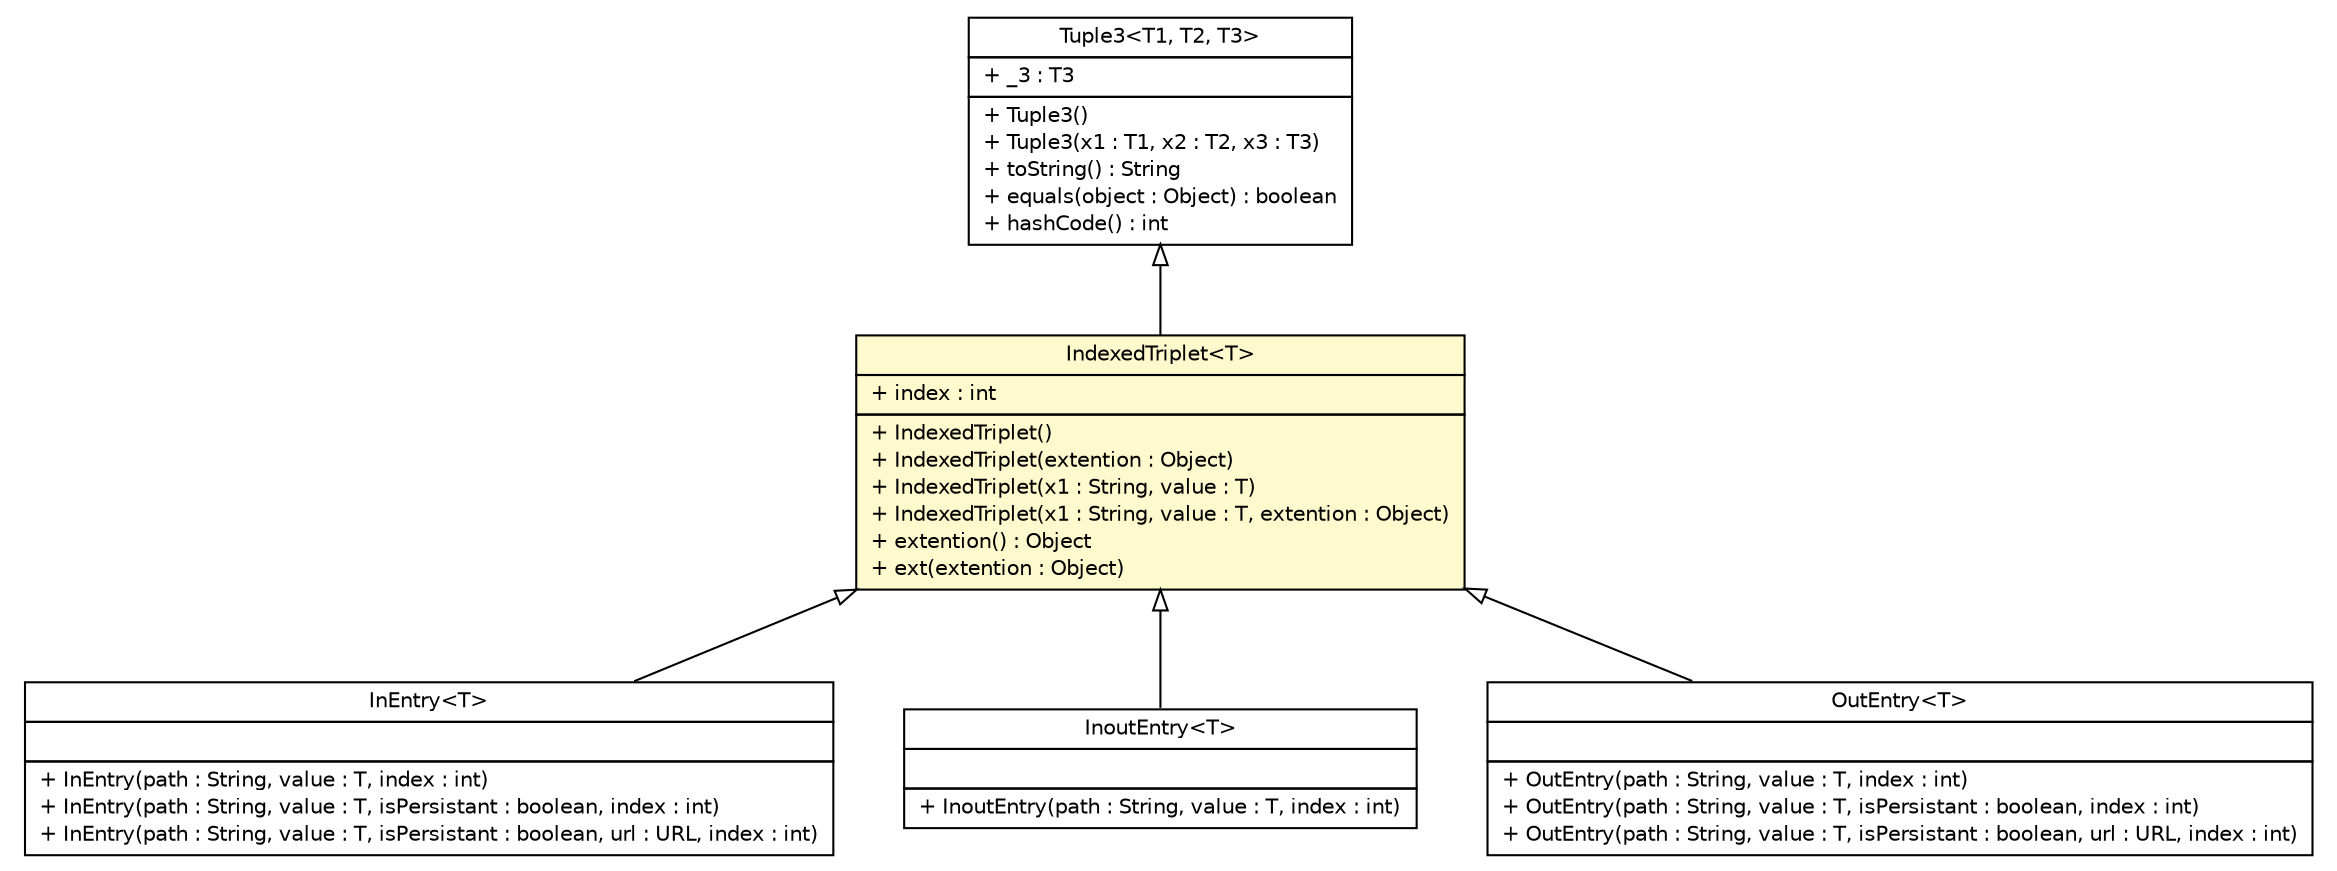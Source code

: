 #!/usr/local/bin/dot
#
# Class diagram 
# Generated by UMLGraph version R5_6 (http://www.umlgraph.org/)
#

digraph G {
	edge [fontname="Helvetica",fontsize=10,labelfontname="Helvetica",labelfontsize=10];
	node [fontname="Helvetica",fontsize=10,shape=plaintext];
	nodesep=0.25;
	ranksep=0.5;
	// sorcer.co.tuple.IndexedTriplet<T>
	c174714 [label=<<table title="sorcer.co.tuple.IndexedTriplet" border="0" cellborder="1" cellspacing="0" cellpadding="2" port="p" bgcolor="lemonChiffon" href="./IndexedTriplet.html">
		<tr><td><table border="0" cellspacing="0" cellpadding="1">
<tr><td align="center" balign="center"> IndexedTriplet&lt;T&gt; </td></tr>
		</table></td></tr>
		<tr><td><table border="0" cellspacing="0" cellpadding="1">
<tr><td align="left" balign="left"> + index : int </td></tr>
		</table></td></tr>
		<tr><td><table border="0" cellspacing="0" cellpadding="1">
<tr><td align="left" balign="left"> + IndexedTriplet() </td></tr>
<tr><td align="left" balign="left"> + IndexedTriplet(extention : Object) </td></tr>
<tr><td align="left" balign="left"> + IndexedTriplet(x1 : String, value : T) </td></tr>
<tr><td align="left" balign="left"> + IndexedTriplet(x1 : String, value : T, extention : Object) </td></tr>
<tr><td align="left" balign="left"> + extention() : Object </td></tr>
<tr><td align="left" balign="left"> + ext(extention : Object) </td></tr>
		</table></td></tr>
		</table>>, URL="./IndexedTriplet.html", fontname="Helvetica", fontcolor="black", fontsize=10.0];
	// sorcer.co.tuple.InEntry<T>
	c174716 [label=<<table title="sorcer.co.tuple.InEntry" border="0" cellborder="1" cellspacing="0" cellpadding="2" port="p" href="./InEntry.html">
		<tr><td><table border="0" cellspacing="0" cellpadding="1">
<tr><td align="center" balign="center"> InEntry&lt;T&gt; </td></tr>
		</table></td></tr>
		<tr><td><table border="0" cellspacing="0" cellpadding="1">
<tr><td align="left" balign="left">  </td></tr>
		</table></td></tr>
		<tr><td><table border="0" cellspacing="0" cellpadding="1">
<tr><td align="left" balign="left"> + InEntry(path : String, value : T, index : int) </td></tr>
<tr><td align="left" balign="left"> + InEntry(path : String, value : T, isPersistant : boolean, index : int) </td></tr>
<tr><td align="left" balign="left"> + InEntry(path : String, value : T, isPersistant : boolean, url : URL, index : int) </td></tr>
		</table></td></tr>
		</table>>, URL="./InEntry.html", fontname="Helvetica", fontcolor="black", fontsize=10.0];
	// sorcer.co.tuple.InoutEntry<T>
	c174720 [label=<<table title="sorcer.co.tuple.InoutEntry" border="0" cellborder="1" cellspacing="0" cellpadding="2" port="p" href="./InoutEntry.html">
		<tr><td><table border="0" cellspacing="0" cellpadding="1">
<tr><td align="center" balign="center"> InoutEntry&lt;T&gt; </td></tr>
		</table></td></tr>
		<tr><td><table border="0" cellspacing="0" cellpadding="1">
<tr><td align="left" balign="left">  </td></tr>
		</table></td></tr>
		<tr><td><table border="0" cellspacing="0" cellpadding="1">
<tr><td align="left" balign="left"> + InoutEntry(path : String, value : T, index : int) </td></tr>
		</table></td></tr>
		</table>>, URL="./InoutEntry.html", fontname="Helvetica", fontcolor="black", fontsize=10.0];
	// sorcer.co.tuple.OutEntry<T>
	c174721 [label=<<table title="sorcer.co.tuple.OutEntry" border="0" cellborder="1" cellspacing="0" cellpadding="2" port="p" href="./OutEntry.html">
		<tr><td><table border="0" cellspacing="0" cellpadding="1">
<tr><td align="center" balign="center"> OutEntry&lt;T&gt; </td></tr>
		</table></td></tr>
		<tr><td><table border="0" cellspacing="0" cellpadding="1">
<tr><td align="left" balign="left">  </td></tr>
		</table></td></tr>
		<tr><td><table border="0" cellspacing="0" cellpadding="1">
<tr><td align="left" balign="left"> + OutEntry(path : String, value : T, index : int) </td></tr>
<tr><td align="left" balign="left"> + OutEntry(path : String, value : T, isPersistant : boolean, index : int) </td></tr>
<tr><td align="left" balign="left"> + OutEntry(path : String, value : T, isPersistant : boolean, url : URL, index : int) </td></tr>
		</table></td></tr>
		</table>>, URL="./OutEntry.html", fontname="Helvetica", fontcolor="black", fontsize=10.0];
	// sorcer.co.tuple.Tuple3<T1, T2, T3>
	c174731 [label=<<table title="sorcer.co.tuple.Tuple3" border="0" cellborder="1" cellspacing="0" cellpadding="2" port="p" href="./Tuple3.html">
		<tr><td><table border="0" cellspacing="0" cellpadding="1">
<tr><td align="center" balign="center"> Tuple3&lt;T1, T2, T3&gt; </td></tr>
		</table></td></tr>
		<tr><td><table border="0" cellspacing="0" cellpadding="1">
<tr><td align="left" balign="left"> + _3 : T3 </td></tr>
		</table></td></tr>
		<tr><td><table border="0" cellspacing="0" cellpadding="1">
<tr><td align="left" balign="left"> + Tuple3() </td></tr>
<tr><td align="left" balign="left"> + Tuple3(x1 : T1, x2 : T2, x3 : T3) </td></tr>
<tr><td align="left" balign="left"> + toString() : String </td></tr>
<tr><td align="left" balign="left"> + equals(object : Object) : boolean </td></tr>
<tr><td align="left" balign="left"> + hashCode() : int </td></tr>
		</table></td></tr>
		</table>>, URL="./Tuple3.html", fontname="Helvetica", fontcolor="black", fontsize=10.0];
	//sorcer.co.tuple.IndexedTriplet<T> extends sorcer.co.tuple.Tuple3<java.lang.String, T, java.lang.Object>
	c174731:p -> c174714:p [dir=back,arrowtail=empty];
	//sorcer.co.tuple.InEntry<T> extends sorcer.co.tuple.IndexedTriplet
	c174714:p -> c174716:p [dir=back,arrowtail=empty];
	//sorcer.co.tuple.InoutEntry<T> extends sorcer.co.tuple.IndexedTriplet
	c174714:p -> c174720:p [dir=back,arrowtail=empty];
	//sorcer.co.tuple.OutEntry<T> extends sorcer.co.tuple.IndexedTriplet
	c174714:p -> c174721:p [dir=back,arrowtail=empty];
}

